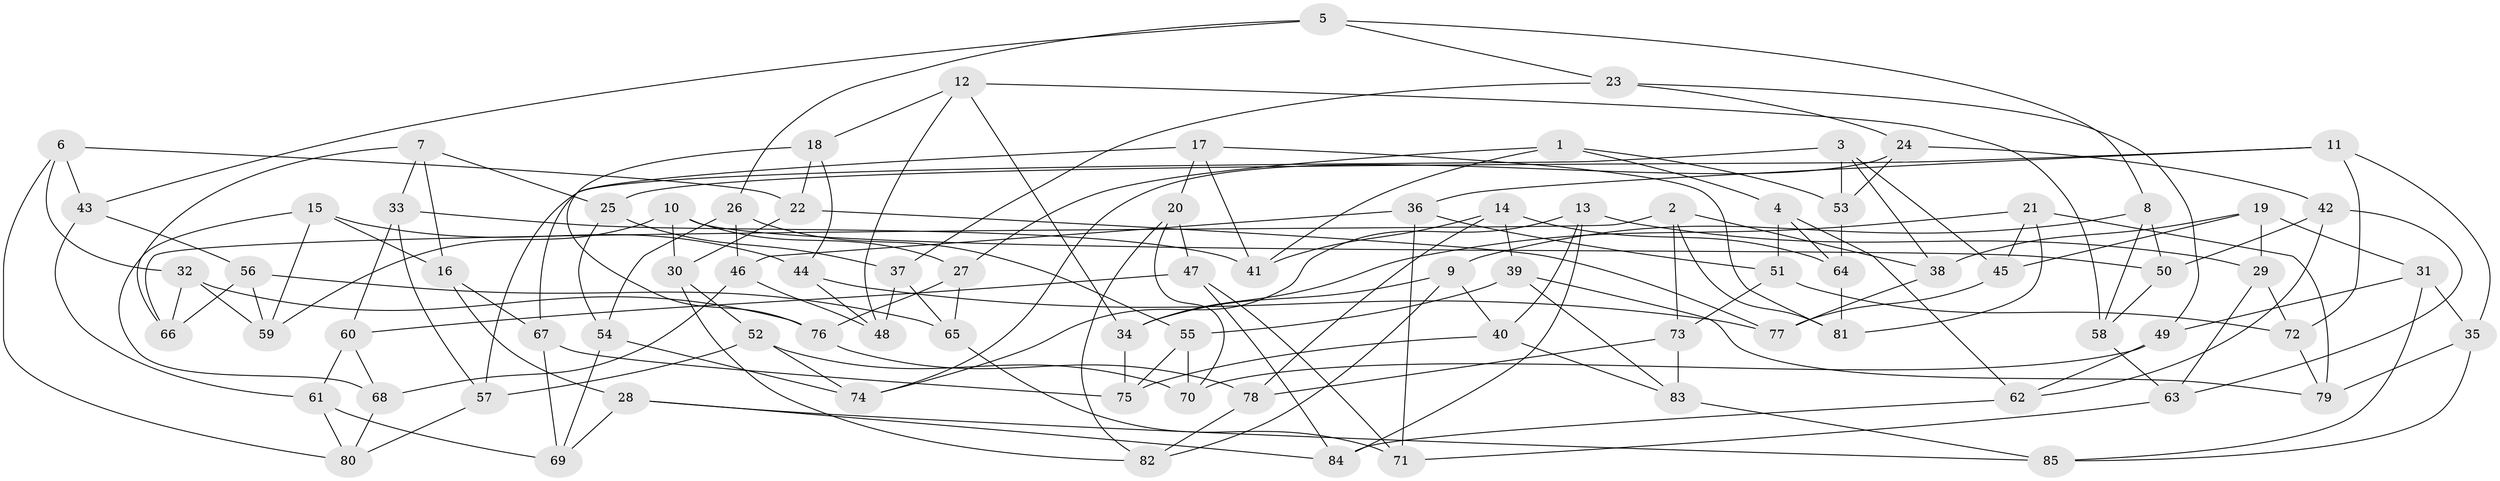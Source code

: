 // Generated by graph-tools (version 1.1) at 2025/26/03/09/25 03:26:59]
// undirected, 85 vertices, 170 edges
graph export_dot {
graph [start="1"]
  node [color=gray90,style=filled];
  1;
  2;
  3;
  4;
  5;
  6;
  7;
  8;
  9;
  10;
  11;
  12;
  13;
  14;
  15;
  16;
  17;
  18;
  19;
  20;
  21;
  22;
  23;
  24;
  25;
  26;
  27;
  28;
  29;
  30;
  31;
  32;
  33;
  34;
  35;
  36;
  37;
  38;
  39;
  40;
  41;
  42;
  43;
  44;
  45;
  46;
  47;
  48;
  49;
  50;
  51;
  52;
  53;
  54;
  55;
  56;
  57;
  58;
  59;
  60;
  61;
  62;
  63;
  64;
  65;
  66;
  67;
  68;
  69;
  70;
  71;
  72;
  73;
  74;
  75;
  76;
  77;
  78;
  79;
  80;
  81;
  82;
  83;
  84;
  85;
  1 -- 53;
  1 -- 4;
  1 -- 41;
  1 -- 27;
  2 -- 66;
  2 -- 38;
  2 -- 73;
  2 -- 81;
  3 -- 45;
  3 -- 57;
  3 -- 38;
  3 -- 53;
  4 -- 62;
  4 -- 64;
  4 -- 51;
  5 -- 43;
  5 -- 8;
  5 -- 23;
  5 -- 26;
  6 -- 43;
  6 -- 22;
  6 -- 80;
  6 -- 32;
  7 -- 66;
  7 -- 16;
  7 -- 25;
  7 -- 33;
  8 -- 50;
  8 -- 58;
  8 -- 9;
  9 -- 40;
  9 -- 82;
  9 -- 34;
  10 -- 50;
  10 -- 27;
  10 -- 59;
  10 -- 30;
  11 -- 35;
  11 -- 36;
  11 -- 25;
  11 -- 72;
  12 -- 34;
  12 -- 18;
  12 -- 58;
  12 -- 48;
  13 -- 74;
  13 -- 29;
  13 -- 40;
  13 -- 84;
  14 -- 39;
  14 -- 78;
  14 -- 41;
  14 -- 64;
  15 -- 44;
  15 -- 68;
  15 -- 59;
  15 -- 16;
  16 -- 28;
  16 -- 67;
  17 -- 81;
  17 -- 41;
  17 -- 67;
  17 -- 20;
  18 -- 76;
  18 -- 44;
  18 -- 22;
  19 -- 29;
  19 -- 31;
  19 -- 45;
  19 -- 38;
  20 -- 82;
  20 -- 70;
  20 -- 47;
  21 -- 34;
  21 -- 45;
  21 -- 79;
  21 -- 81;
  22 -- 30;
  22 -- 77;
  23 -- 37;
  23 -- 49;
  23 -- 24;
  24 -- 53;
  24 -- 74;
  24 -- 42;
  25 -- 37;
  25 -- 54;
  26 -- 54;
  26 -- 46;
  26 -- 55;
  27 -- 65;
  27 -- 76;
  28 -- 84;
  28 -- 85;
  28 -- 69;
  29 -- 72;
  29 -- 63;
  30 -- 82;
  30 -- 52;
  31 -- 35;
  31 -- 49;
  31 -- 85;
  32 -- 66;
  32 -- 76;
  32 -- 59;
  33 -- 41;
  33 -- 60;
  33 -- 57;
  34 -- 75;
  35 -- 85;
  35 -- 79;
  36 -- 71;
  36 -- 46;
  36 -- 51;
  37 -- 48;
  37 -- 65;
  38 -- 77;
  39 -- 83;
  39 -- 55;
  39 -- 79;
  40 -- 83;
  40 -- 75;
  42 -- 62;
  42 -- 63;
  42 -- 50;
  43 -- 61;
  43 -- 56;
  44 -- 77;
  44 -- 48;
  45 -- 77;
  46 -- 68;
  46 -- 48;
  47 -- 84;
  47 -- 60;
  47 -- 71;
  49 -- 70;
  49 -- 62;
  50 -- 58;
  51 -- 72;
  51 -- 73;
  52 -- 57;
  52 -- 74;
  52 -- 70;
  53 -- 64;
  54 -- 74;
  54 -- 69;
  55 -- 70;
  55 -- 75;
  56 -- 66;
  56 -- 65;
  56 -- 59;
  57 -- 80;
  58 -- 63;
  60 -- 68;
  60 -- 61;
  61 -- 69;
  61 -- 80;
  62 -- 84;
  63 -- 71;
  64 -- 81;
  65 -- 71;
  67 -- 75;
  67 -- 69;
  68 -- 80;
  72 -- 79;
  73 -- 78;
  73 -- 83;
  76 -- 78;
  78 -- 82;
  83 -- 85;
}
